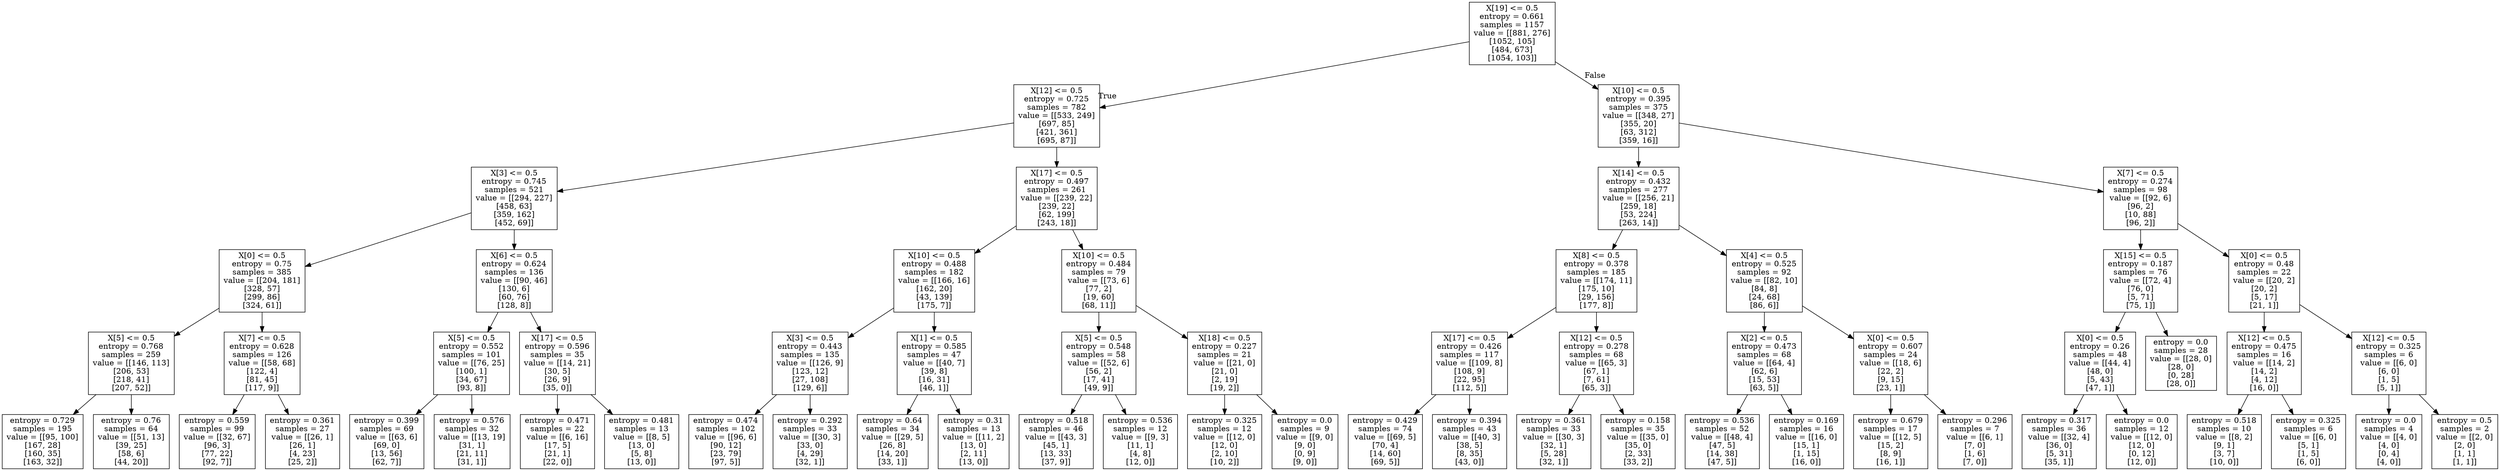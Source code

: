 digraph Tree {
node [shape=box] ;
0 [label="X[19] <= 0.5\nentropy = 0.661\nsamples = 1157\nvalue = [[881, 276]\n[1052, 105]\n[484, 673]\n[1054, 103]]"] ;
1 [label="X[12] <= 0.5\nentropy = 0.725\nsamples = 782\nvalue = [[533, 249]\n[697, 85]\n[421, 361]\n[695, 87]]"] ;
0 -> 1 [labeldistance=2.5, labelangle=45, headlabel="True"] ;
2 [label="X[3] <= 0.5\nentropy = 0.745\nsamples = 521\nvalue = [[294, 227]\n[458, 63]\n[359, 162]\n[452, 69]]"] ;
1 -> 2 ;
3 [label="X[0] <= 0.5\nentropy = 0.75\nsamples = 385\nvalue = [[204, 181]\n[328, 57]\n[299, 86]\n[324, 61]]"] ;
2 -> 3 ;
4 [label="X[5] <= 0.5\nentropy = 0.768\nsamples = 259\nvalue = [[146, 113]\n[206, 53]\n[218, 41]\n[207, 52]]"] ;
3 -> 4 ;
5 [label="entropy = 0.729\nsamples = 195\nvalue = [[95, 100]\n[167, 28]\n[160, 35]\n[163, 32]]"] ;
4 -> 5 ;
6 [label="entropy = 0.76\nsamples = 64\nvalue = [[51, 13]\n[39, 25]\n[58, 6]\n[44, 20]]"] ;
4 -> 6 ;
7 [label="X[7] <= 0.5\nentropy = 0.628\nsamples = 126\nvalue = [[58, 68]\n[122, 4]\n[81, 45]\n[117, 9]]"] ;
3 -> 7 ;
8 [label="entropy = 0.559\nsamples = 99\nvalue = [[32, 67]\n[96, 3]\n[77, 22]\n[92, 7]]"] ;
7 -> 8 ;
9 [label="entropy = 0.361\nsamples = 27\nvalue = [[26, 1]\n[26, 1]\n[4, 23]\n[25, 2]]"] ;
7 -> 9 ;
10 [label="X[6] <= 0.5\nentropy = 0.624\nsamples = 136\nvalue = [[90, 46]\n[130, 6]\n[60, 76]\n[128, 8]]"] ;
2 -> 10 ;
11 [label="X[5] <= 0.5\nentropy = 0.552\nsamples = 101\nvalue = [[76, 25]\n[100, 1]\n[34, 67]\n[93, 8]]"] ;
10 -> 11 ;
12 [label="entropy = 0.399\nsamples = 69\nvalue = [[63, 6]\n[69, 0]\n[13, 56]\n[62, 7]]"] ;
11 -> 12 ;
13 [label="entropy = 0.576\nsamples = 32\nvalue = [[13, 19]\n[31, 1]\n[21, 11]\n[31, 1]]"] ;
11 -> 13 ;
14 [label="X[17] <= 0.5\nentropy = 0.596\nsamples = 35\nvalue = [[14, 21]\n[30, 5]\n[26, 9]\n[35, 0]]"] ;
10 -> 14 ;
15 [label="entropy = 0.471\nsamples = 22\nvalue = [[6, 16]\n[17, 5]\n[21, 1]\n[22, 0]]"] ;
14 -> 15 ;
16 [label="entropy = 0.481\nsamples = 13\nvalue = [[8, 5]\n[13, 0]\n[5, 8]\n[13, 0]]"] ;
14 -> 16 ;
17 [label="X[17] <= 0.5\nentropy = 0.497\nsamples = 261\nvalue = [[239, 22]\n[239, 22]\n[62, 199]\n[243, 18]]"] ;
1 -> 17 ;
18 [label="X[10] <= 0.5\nentropy = 0.488\nsamples = 182\nvalue = [[166, 16]\n[162, 20]\n[43, 139]\n[175, 7]]"] ;
17 -> 18 ;
19 [label="X[3] <= 0.5\nentropy = 0.443\nsamples = 135\nvalue = [[126, 9]\n[123, 12]\n[27, 108]\n[129, 6]]"] ;
18 -> 19 ;
20 [label="entropy = 0.474\nsamples = 102\nvalue = [[96, 6]\n[90, 12]\n[23, 79]\n[97, 5]]"] ;
19 -> 20 ;
21 [label="entropy = 0.292\nsamples = 33\nvalue = [[30, 3]\n[33, 0]\n[4, 29]\n[32, 1]]"] ;
19 -> 21 ;
22 [label="X[1] <= 0.5\nentropy = 0.585\nsamples = 47\nvalue = [[40, 7]\n[39, 8]\n[16, 31]\n[46, 1]]"] ;
18 -> 22 ;
23 [label="entropy = 0.64\nsamples = 34\nvalue = [[29, 5]\n[26, 8]\n[14, 20]\n[33, 1]]"] ;
22 -> 23 ;
24 [label="entropy = 0.31\nsamples = 13\nvalue = [[11, 2]\n[13, 0]\n[2, 11]\n[13, 0]]"] ;
22 -> 24 ;
25 [label="X[10] <= 0.5\nentropy = 0.484\nsamples = 79\nvalue = [[73, 6]\n[77, 2]\n[19, 60]\n[68, 11]]"] ;
17 -> 25 ;
26 [label="X[5] <= 0.5\nentropy = 0.548\nsamples = 58\nvalue = [[52, 6]\n[56, 2]\n[17, 41]\n[49, 9]]"] ;
25 -> 26 ;
27 [label="entropy = 0.518\nsamples = 46\nvalue = [[43, 3]\n[45, 1]\n[13, 33]\n[37, 9]]"] ;
26 -> 27 ;
28 [label="entropy = 0.536\nsamples = 12\nvalue = [[9, 3]\n[11, 1]\n[4, 8]\n[12, 0]]"] ;
26 -> 28 ;
29 [label="X[18] <= 0.5\nentropy = 0.227\nsamples = 21\nvalue = [[21, 0]\n[21, 0]\n[2, 19]\n[19, 2]]"] ;
25 -> 29 ;
30 [label="entropy = 0.325\nsamples = 12\nvalue = [[12, 0]\n[12, 0]\n[2, 10]\n[10, 2]]"] ;
29 -> 30 ;
31 [label="entropy = 0.0\nsamples = 9\nvalue = [[9, 0]\n[9, 0]\n[0, 9]\n[9, 0]]"] ;
29 -> 31 ;
32 [label="X[10] <= 0.5\nentropy = 0.395\nsamples = 375\nvalue = [[348, 27]\n[355, 20]\n[63, 312]\n[359, 16]]"] ;
0 -> 32 [labeldistance=2.5, labelangle=-45, headlabel="False"] ;
33 [label="X[14] <= 0.5\nentropy = 0.432\nsamples = 277\nvalue = [[256, 21]\n[259, 18]\n[53, 224]\n[263, 14]]"] ;
32 -> 33 ;
34 [label="X[8] <= 0.5\nentropy = 0.378\nsamples = 185\nvalue = [[174, 11]\n[175, 10]\n[29, 156]\n[177, 8]]"] ;
33 -> 34 ;
35 [label="X[17] <= 0.5\nentropy = 0.426\nsamples = 117\nvalue = [[109, 8]\n[108, 9]\n[22, 95]\n[112, 5]]"] ;
34 -> 35 ;
36 [label="entropy = 0.429\nsamples = 74\nvalue = [[69, 5]\n[70, 4]\n[14, 60]\n[69, 5]]"] ;
35 -> 36 ;
37 [label="entropy = 0.394\nsamples = 43\nvalue = [[40, 3]\n[38, 5]\n[8, 35]\n[43, 0]]"] ;
35 -> 37 ;
38 [label="X[12] <= 0.5\nentropy = 0.278\nsamples = 68\nvalue = [[65, 3]\n[67, 1]\n[7, 61]\n[65, 3]]"] ;
34 -> 38 ;
39 [label="entropy = 0.361\nsamples = 33\nvalue = [[30, 3]\n[32, 1]\n[5, 28]\n[32, 1]]"] ;
38 -> 39 ;
40 [label="entropy = 0.158\nsamples = 35\nvalue = [[35, 0]\n[35, 0]\n[2, 33]\n[33, 2]]"] ;
38 -> 40 ;
41 [label="X[4] <= 0.5\nentropy = 0.525\nsamples = 92\nvalue = [[82, 10]\n[84, 8]\n[24, 68]\n[86, 6]]"] ;
33 -> 41 ;
42 [label="X[2] <= 0.5\nentropy = 0.473\nsamples = 68\nvalue = [[64, 4]\n[62, 6]\n[15, 53]\n[63, 5]]"] ;
41 -> 42 ;
43 [label="entropy = 0.536\nsamples = 52\nvalue = [[48, 4]\n[47, 5]\n[14, 38]\n[47, 5]]"] ;
42 -> 43 ;
44 [label="entropy = 0.169\nsamples = 16\nvalue = [[16, 0]\n[15, 1]\n[1, 15]\n[16, 0]]"] ;
42 -> 44 ;
45 [label="X[0] <= 0.5\nentropy = 0.607\nsamples = 24\nvalue = [[18, 6]\n[22, 2]\n[9, 15]\n[23, 1]]"] ;
41 -> 45 ;
46 [label="entropy = 0.679\nsamples = 17\nvalue = [[12, 5]\n[15, 2]\n[8, 9]\n[16, 1]]"] ;
45 -> 46 ;
47 [label="entropy = 0.296\nsamples = 7\nvalue = [[6, 1]\n[7, 0]\n[1, 6]\n[7, 0]]"] ;
45 -> 47 ;
48 [label="X[7] <= 0.5\nentropy = 0.274\nsamples = 98\nvalue = [[92, 6]\n[96, 2]\n[10, 88]\n[96, 2]]"] ;
32 -> 48 ;
49 [label="X[15] <= 0.5\nentropy = 0.187\nsamples = 76\nvalue = [[72, 4]\n[76, 0]\n[5, 71]\n[75, 1]]"] ;
48 -> 49 ;
50 [label="X[0] <= 0.5\nentropy = 0.26\nsamples = 48\nvalue = [[44, 4]\n[48, 0]\n[5, 43]\n[47, 1]]"] ;
49 -> 50 ;
51 [label="entropy = 0.317\nsamples = 36\nvalue = [[32, 4]\n[36, 0]\n[5, 31]\n[35, 1]]"] ;
50 -> 51 ;
52 [label="entropy = 0.0\nsamples = 12\nvalue = [[12, 0]\n[12, 0]\n[0, 12]\n[12, 0]]"] ;
50 -> 52 ;
53 [label="entropy = 0.0\nsamples = 28\nvalue = [[28, 0]\n[28, 0]\n[0, 28]\n[28, 0]]"] ;
49 -> 53 ;
54 [label="X[0] <= 0.5\nentropy = 0.48\nsamples = 22\nvalue = [[20, 2]\n[20, 2]\n[5, 17]\n[21, 1]]"] ;
48 -> 54 ;
55 [label="X[12] <= 0.5\nentropy = 0.475\nsamples = 16\nvalue = [[14, 2]\n[14, 2]\n[4, 12]\n[16, 0]]"] ;
54 -> 55 ;
56 [label="entropy = 0.518\nsamples = 10\nvalue = [[8, 2]\n[9, 1]\n[3, 7]\n[10, 0]]"] ;
55 -> 56 ;
57 [label="entropy = 0.325\nsamples = 6\nvalue = [[6, 0]\n[5, 1]\n[1, 5]\n[6, 0]]"] ;
55 -> 57 ;
58 [label="X[12] <= 0.5\nentropy = 0.325\nsamples = 6\nvalue = [[6, 0]\n[6, 0]\n[1, 5]\n[5, 1]]"] ;
54 -> 58 ;
59 [label="entropy = 0.0\nsamples = 4\nvalue = [[4, 0]\n[4, 0]\n[0, 4]\n[4, 0]]"] ;
58 -> 59 ;
60 [label="entropy = 0.5\nsamples = 2\nvalue = [[2, 0]\n[2, 0]\n[1, 1]\n[1, 1]]"] ;
58 -> 60 ;
}